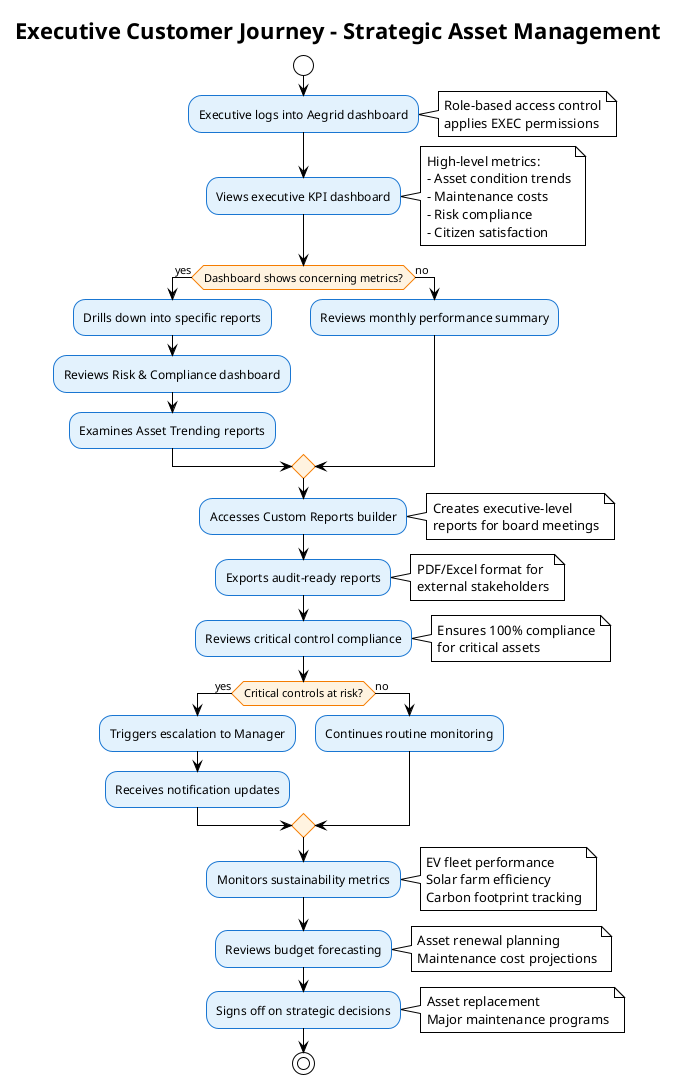 @startuml Executive Customer Journey
!theme plain
skinparam backgroundColor #FFFFFF
skinparam activity {
  BackgroundColor #E3F2FD
  BorderColor #1976D2
  FontColor #000000
}
skinparam activityDiamond {
  BackgroundColor #FFF3E0
  BorderColor #F57C00
  FontColor #000000
}

title Executive Customer Journey - Strategic Asset Management

start

:Executive logs into Aegrid dashboard;
note right: Role-based access control\napplies EXEC permissions

:Views executive KPI dashboard;
note right: High-level metrics:\n- Asset condition trends\n- Maintenance costs\n- Risk compliance\n- Citizen satisfaction

if (Dashboard shows concerning metrics?) then (yes)
  :Drills down into specific reports;
  :Reviews Risk & Compliance dashboard;
  :Examines Asset Trending reports;
else (no)
  :Reviews monthly performance summary;
endif

:Accesses Custom Reports builder;
note right: Creates executive-level\nreports for board meetings

:Exports audit-ready reports;
note right: PDF/Excel format for\nexternal stakeholders

:Reviews critical control compliance;
note right: Ensures 100% compliance\nfor critical assets

if (Critical controls at risk?) then (yes)
  :Triggers escalation to Manager;
  :Receives notification updates;
else (no)
  :Continues routine monitoring;
endif

:Monitors sustainability metrics;
note right: EV fleet performance\nSolar farm efficiency\nCarbon footprint tracking

:Reviews budget forecasting;
note right: Asset renewal planning\nMaintenance cost projections

:Signs off on strategic decisions;
note right: Asset replacement\nMajor maintenance programs

stop

@enduml
